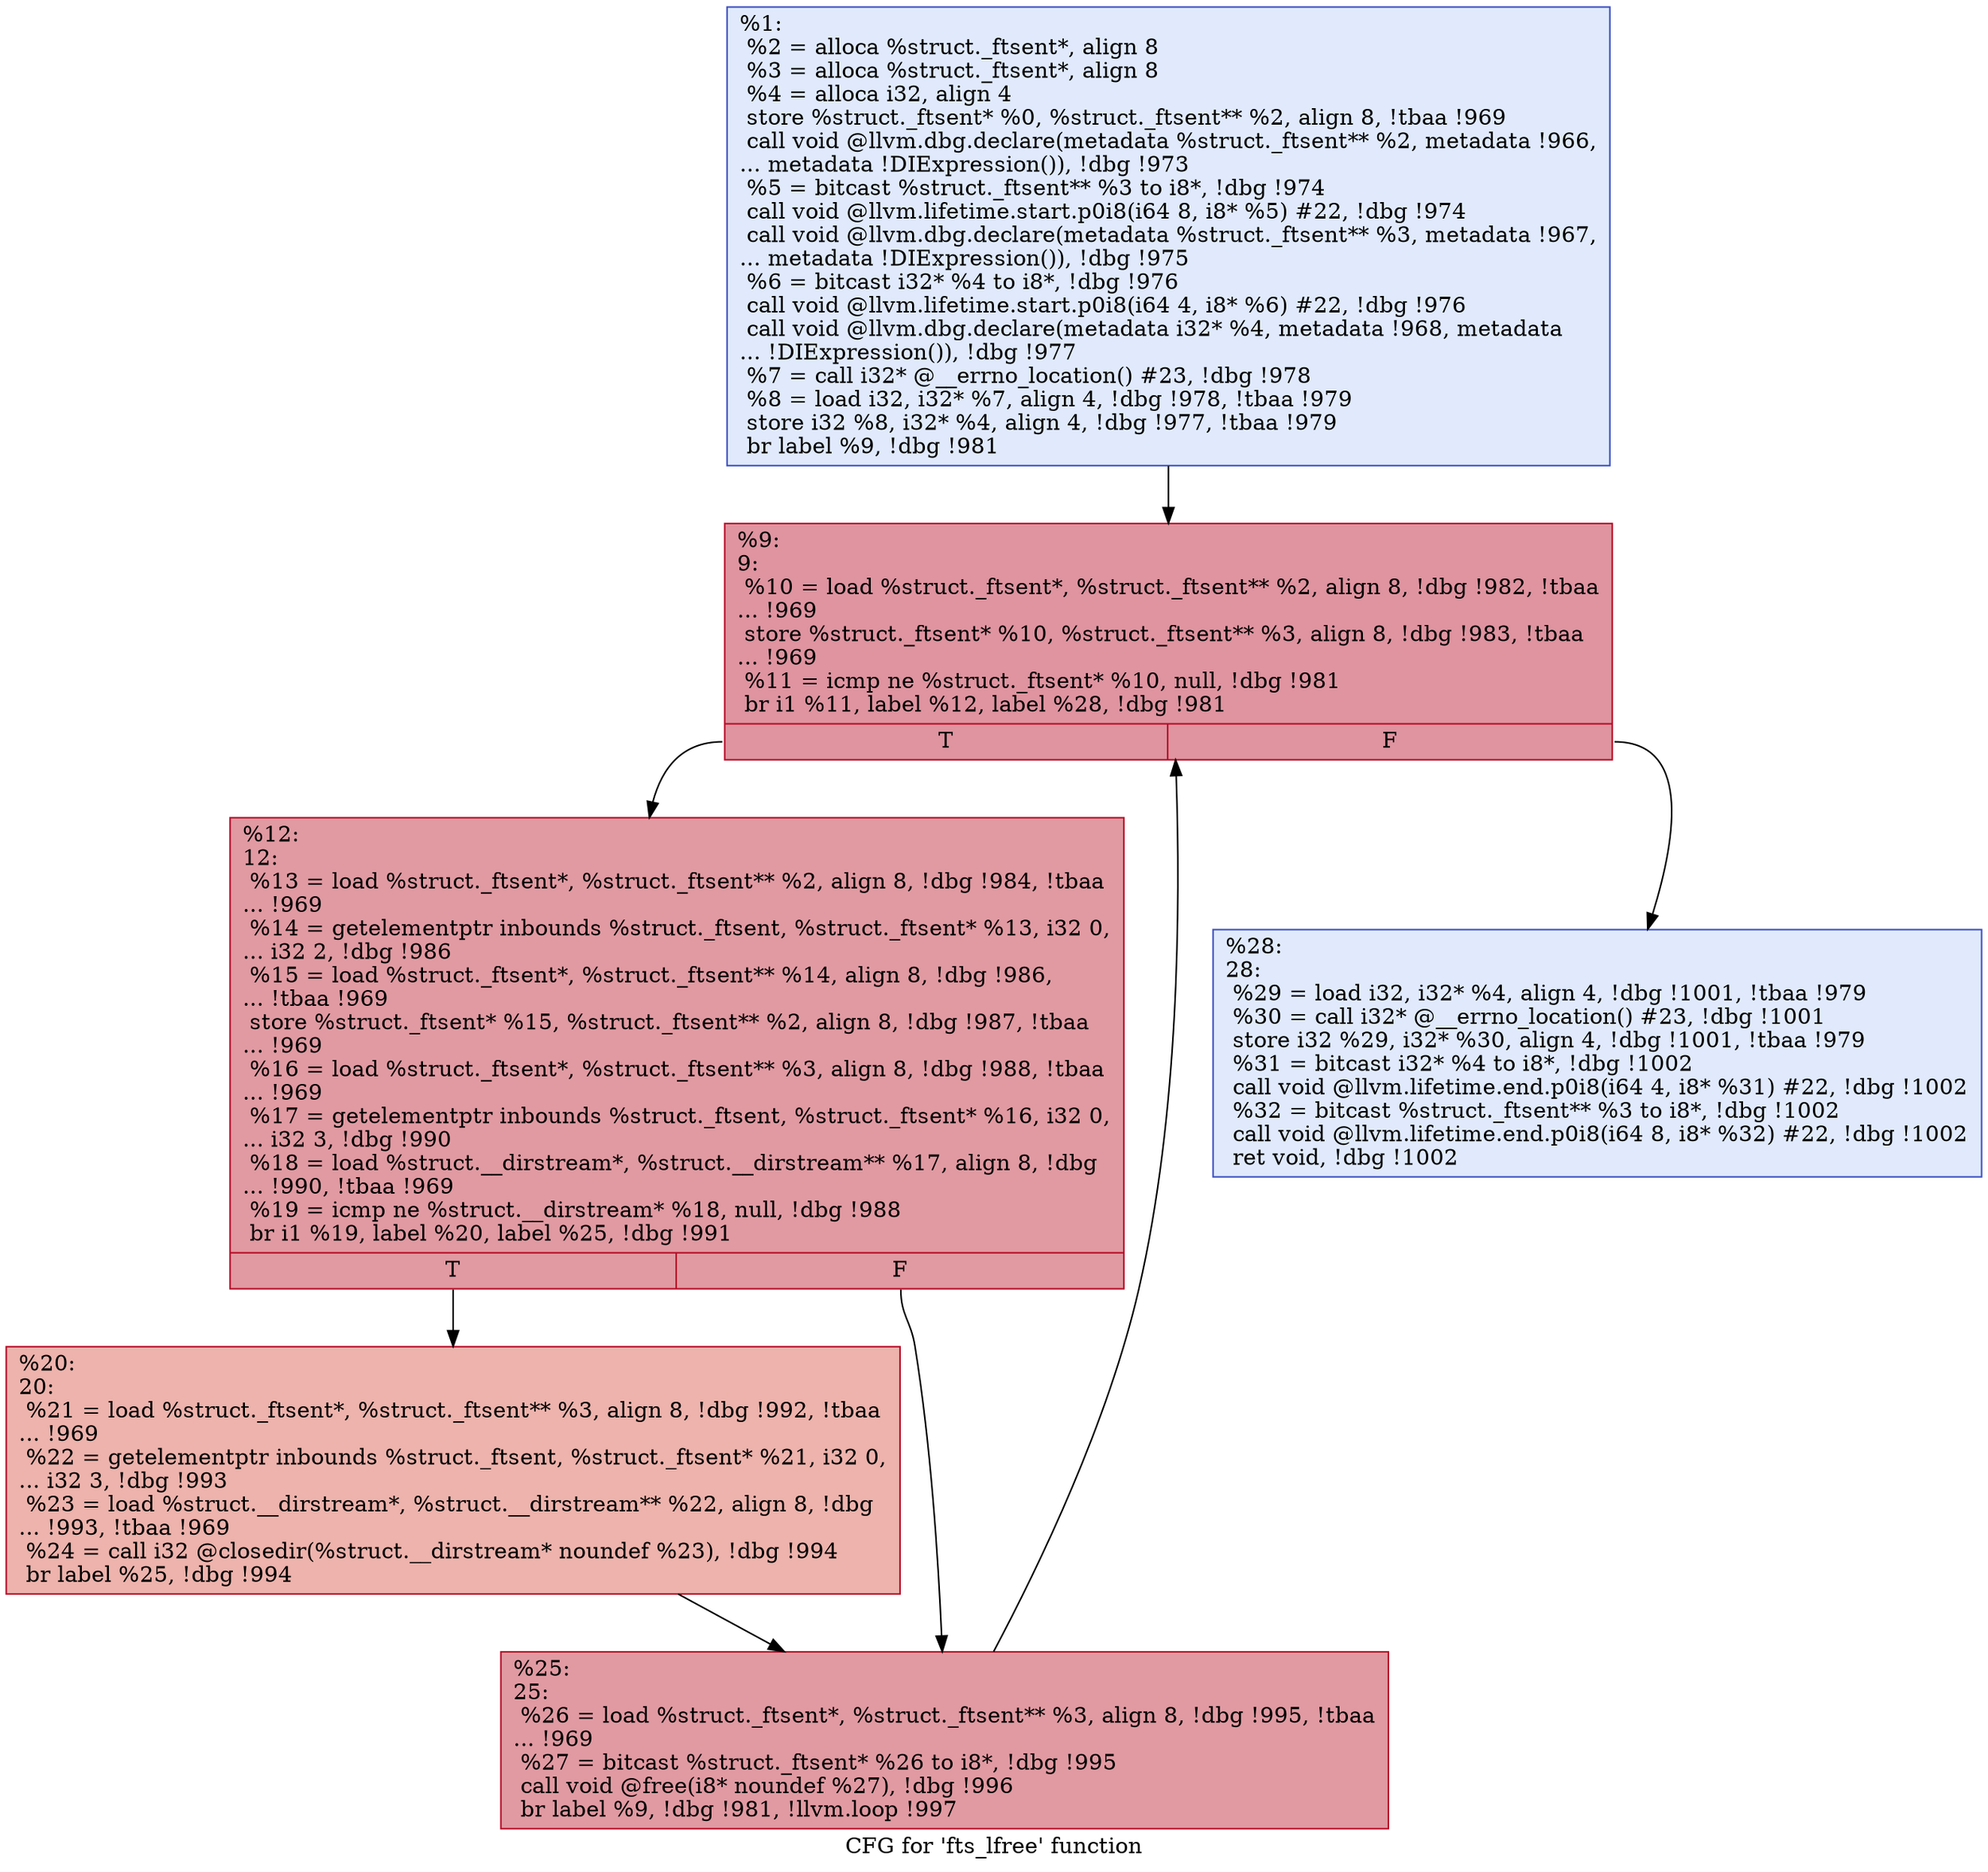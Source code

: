 digraph "CFG for 'fts_lfree' function" {
	label="CFG for 'fts_lfree' function";

	Node0x212e6a0 [shape=record,color="#3d50c3ff", style=filled, fillcolor="#b9d0f970",label="{%1:\l  %2 = alloca %struct._ftsent*, align 8\l  %3 = alloca %struct._ftsent*, align 8\l  %4 = alloca i32, align 4\l  store %struct._ftsent* %0, %struct._ftsent** %2, align 8, !tbaa !969\l  call void @llvm.dbg.declare(metadata %struct._ftsent** %2, metadata !966,\l... metadata !DIExpression()), !dbg !973\l  %5 = bitcast %struct._ftsent** %3 to i8*, !dbg !974\l  call void @llvm.lifetime.start.p0i8(i64 8, i8* %5) #22, !dbg !974\l  call void @llvm.dbg.declare(metadata %struct._ftsent** %3, metadata !967,\l... metadata !DIExpression()), !dbg !975\l  %6 = bitcast i32* %4 to i8*, !dbg !976\l  call void @llvm.lifetime.start.p0i8(i64 4, i8* %6) #22, !dbg !976\l  call void @llvm.dbg.declare(metadata i32* %4, metadata !968, metadata\l... !DIExpression()), !dbg !977\l  %7 = call i32* @__errno_location() #23, !dbg !978\l  %8 = load i32, i32* %7, align 4, !dbg !978, !tbaa !979\l  store i32 %8, i32* %4, align 4, !dbg !977, !tbaa !979\l  br label %9, !dbg !981\l}"];
	Node0x212e6a0 -> Node0x212e730;
	Node0x212e730 [shape=record,color="#b70d28ff", style=filled, fillcolor="#b70d2870",label="{%9:\l9:                                                \l  %10 = load %struct._ftsent*, %struct._ftsent** %2, align 8, !dbg !982, !tbaa\l... !969\l  store %struct._ftsent* %10, %struct._ftsent** %3, align 8, !dbg !983, !tbaa\l... !969\l  %11 = icmp ne %struct._ftsent* %10, null, !dbg !981\l  br i1 %11, label %12, label %28, !dbg !981\l|{<s0>T|<s1>F}}"];
	Node0x212e730:s0 -> Node0x212e780;
	Node0x212e730:s1 -> Node0x212e870;
	Node0x212e780 [shape=record,color="#b70d28ff", style=filled, fillcolor="#bb1b2c70",label="{%12:\l12:                                               \l  %13 = load %struct._ftsent*, %struct._ftsent** %2, align 8, !dbg !984, !tbaa\l... !969\l  %14 = getelementptr inbounds %struct._ftsent, %struct._ftsent* %13, i32 0,\l... i32 2, !dbg !986\l  %15 = load %struct._ftsent*, %struct._ftsent** %14, align 8, !dbg !986,\l... !tbaa !969\l  store %struct._ftsent* %15, %struct._ftsent** %2, align 8, !dbg !987, !tbaa\l... !969\l  %16 = load %struct._ftsent*, %struct._ftsent** %3, align 8, !dbg !988, !tbaa\l... !969\l  %17 = getelementptr inbounds %struct._ftsent, %struct._ftsent* %16, i32 0,\l... i32 3, !dbg !990\l  %18 = load %struct.__dirstream*, %struct.__dirstream** %17, align 8, !dbg\l... !990, !tbaa !969\l  %19 = icmp ne %struct.__dirstream* %18, null, !dbg !988\l  br i1 %19, label %20, label %25, !dbg !991\l|{<s0>T|<s1>F}}"];
	Node0x212e780:s0 -> Node0x212e7d0;
	Node0x212e780:s1 -> Node0x212e820;
	Node0x212e7d0 [shape=record,color="#b70d28ff", style=filled, fillcolor="#d6524470",label="{%20:\l20:                                               \l  %21 = load %struct._ftsent*, %struct._ftsent** %3, align 8, !dbg !992, !tbaa\l... !969\l  %22 = getelementptr inbounds %struct._ftsent, %struct._ftsent* %21, i32 0,\l... i32 3, !dbg !993\l  %23 = load %struct.__dirstream*, %struct.__dirstream** %22, align 8, !dbg\l... !993, !tbaa !969\l  %24 = call i32 @closedir(%struct.__dirstream* noundef %23), !dbg !994\l  br label %25, !dbg !994\l}"];
	Node0x212e7d0 -> Node0x212e820;
	Node0x212e820 [shape=record,color="#b70d28ff", style=filled, fillcolor="#bb1b2c70",label="{%25:\l25:                                               \l  %26 = load %struct._ftsent*, %struct._ftsent** %3, align 8, !dbg !995, !tbaa\l... !969\l  %27 = bitcast %struct._ftsent* %26 to i8*, !dbg !995\l  call void @free(i8* noundef %27), !dbg !996\l  br label %9, !dbg !981, !llvm.loop !997\l}"];
	Node0x212e820 -> Node0x212e730;
	Node0x212e870 [shape=record,color="#3d50c3ff", style=filled, fillcolor="#b9d0f970",label="{%28:\l28:                                               \l  %29 = load i32, i32* %4, align 4, !dbg !1001, !tbaa !979\l  %30 = call i32* @__errno_location() #23, !dbg !1001\l  store i32 %29, i32* %30, align 4, !dbg !1001, !tbaa !979\l  %31 = bitcast i32* %4 to i8*, !dbg !1002\l  call void @llvm.lifetime.end.p0i8(i64 4, i8* %31) #22, !dbg !1002\l  %32 = bitcast %struct._ftsent** %3 to i8*, !dbg !1002\l  call void @llvm.lifetime.end.p0i8(i64 8, i8* %32) #22, !dbg !1002\l  ret void, !dbg !1002\l}"];
}
